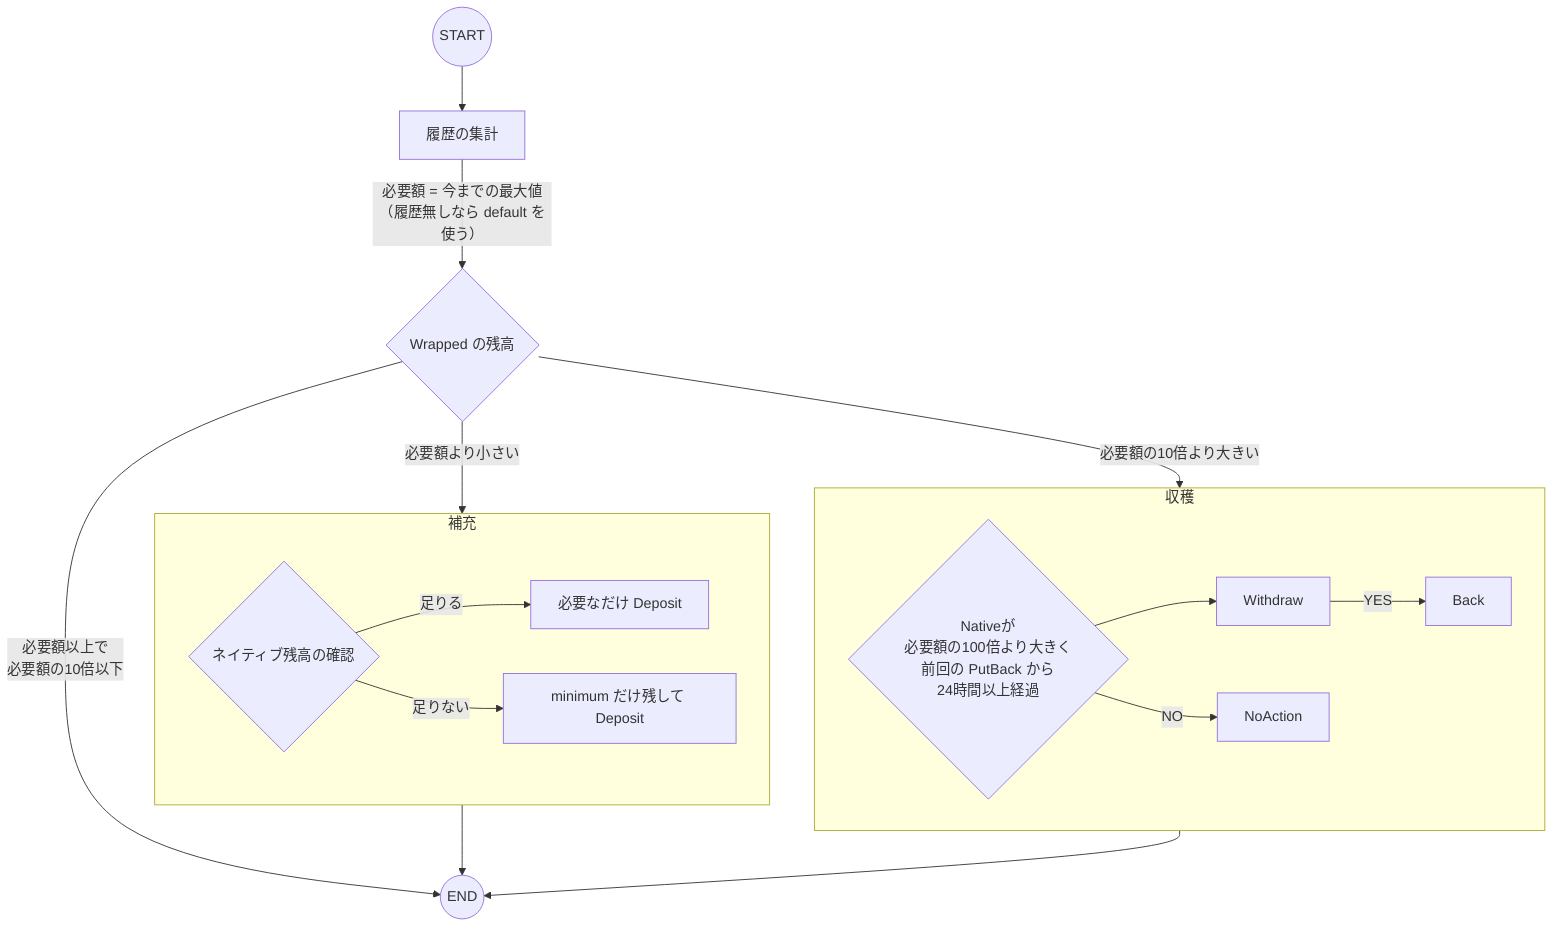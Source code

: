 graph TD
    Start((START)) --> StatsHistory[履歴の集計]
    StatsHistory -->|必要額 = 今までの最大値<br>（履歴無しなら default を使う）| WrappedAmount{Wrapped の残高}
    WrappedAmount -->|必要額の10倍より大きい| Harvest
    WrappedAmount -->|必要額以上で<br>必要額の10倍以下| End((END))
    WrappedAmount -->|必要額より小さい| Refill

    subgraph Refill[補充]
        CheckNative{ネイティブ残高の確認}
        CheckNative -->|足りる| DepositFull[必要なだけ Deposit]
        CheckNative -->|足りない| DepositLess[minimum だけ残して Deposit]
    end

    subgraph Harvest[収穫]
        NativeAmount{Nativeが<br>必要額の100倍より大きく<br>前回の PutBack から<br>24時間以上経過}
        NativeAmount --> Withdraw
        Withdraw -->|YES| Back
        NativeAmount -->|NO| NoAction
    end

    Refill --> End
    Harvest --> End